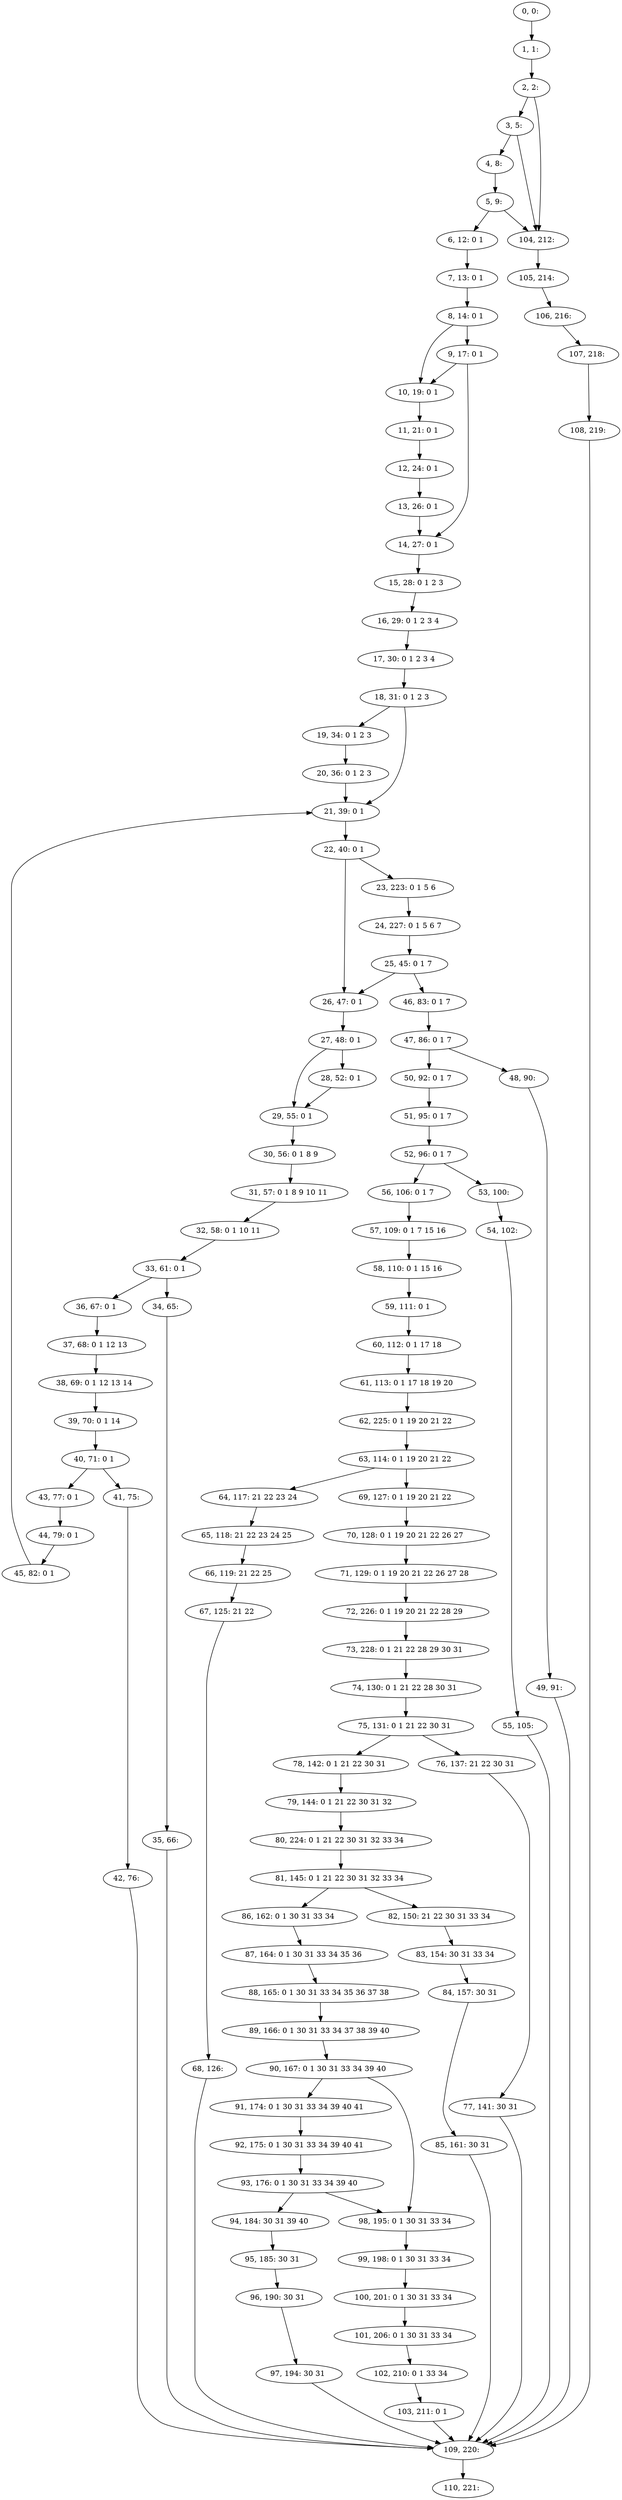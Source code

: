 digraph G {
0[label="0, 0: "];
1[label="1, 1: "];
2[label="2, 2: "];
3[label="3, 5: "];
4[label="4, 8: "];
5[label="5, 9: "];
6[label="6, 12: 0 1 "];
7[label="7, 13: 0 1 "];
8[label="8, 14: 0 1 "];
9[label="9, 17: 0 1 "];
10[label="10, 19: 0 1 "];
11[label="11, 21: 0 1 "];
12[label="12, 24: 0 1 "];
13[label="13, 26: 0 1 "];
14[label="14, 27: 0 1 "];
15[label="15, 28: 0 1 2 3 "];
16[label="16, 29: 0 1 2 3 4 "];
17[label="17, 30: 0 1 2 3 4 "];
18[label="18, 31: 0 1 2 3 "];
19[label="19, 34: 0 1 2 3 "];
20[label="20, 36: 0 1 2 3 "];
21[label="21, 39: 0 1 "];
22[label="22, 40: 0 1 "];
23[label="23, 223: 0 1 5 6 "];
24[label="24, 227: 0 1 5 6 7 "];
25[label="25, 45: 0 1 7 "];
26[label="26, 47: 0 1 "];
27[label="27, 48: 0 1 "];
28[label="28, 52: 0 1 "];
29[label="29, 55: 0 1 "];
30[label="30, 56: 0 1 8 9 "];
31[label="31, 57: 0 1 8 9 10 11 "];
32[label="32, 58: 0 1 10 11 "];
33[label="33, 61: 0 1 "];
34[label="34, 65: "];
35[label="35, 66: "];
36[label="36, 67: 0 1 "];
37[label="37, 68: 0 1 12 13 "];
38[label="38, 69: 0 1 12 13 14 "];
39[label="39, 70: 0 1 14 "];
40[label="40, 71: 0 1 "];
41[label="41, 75: "];
42[label="42, 76: "];
43[label="43, 77: 0 1 "];
44[label="44, 79: 0 1 "];
45[label="45, 82: 0 1 "];
46[label="46, 83: 0 1 7 "];
47[label="47, 86: 0 1 7 "];
48[label="48, 90: "];
49[label="49, 91: "];
50[label="50, 92: 0 1 7 "];
51[label="51, 95: 0 1 7 "];
52[label="52, 96: 0 1 7 "];
53[label="53, 100: "];
54[label="54, 102: "];
55[label="55, 105: "];
56[label="56, 106: 0 1 7 "];
57[label="57, 109: 0 1 7 15 16 "];
58[label="58, 110: 0 1 15 16 "];
59[label="59, 111: 0 1 "];
60[label="60, 112: 0 1 17 18 "];
61[label="61, 113: 0 1 17 18 19 20 "];
62[label="62, 225: 0 1 19 20 21 22 "];
63[label="63, 114: 0 1 19 20 21 22 "];
64[label="64, 117: 21 22 23 24 "];
65[label="65, 118: 21 22 23 24 25 "];
66[label="66, 119: 21 22 25 "];
67[label="67, 125: 21 22 "];
68[label="68, 126: "];
69[label="69, 127: 0 1 19 20 21 22 "];
70[label="70, 128: 0 1 19 20 21 22 26 27 "];
71[label="71, 129: 0 1 19 20 21 22 26 27 28 "];
72[label="72, 226: 0 1 19 20 21 22 28 29 "];
73[label="73, 228: 0 1 21 22 28 29 30 31 "];
74[label="74, 130: 0 1 21 22 28 30 31 "];
75[label="75, 131: 0 1 21 22 30 31 "];
76[label="76, 137: 21 22 30 31 "];
77[label="77, 141: 30 31 "];
78[label="78, 142: 0 1 21 22 30 31 "];
79[label="79, 144: 0 1 21 22 30 31 32 "];
80[label="80, 224: 0 1 21 22 30 31 32 33 34 "];
81[label="81, 145: 0 1 21 22 30 31 32 33 34 "];
82[label="82, 150: 21 22 30 31 33 34 "];
83[label="83, 154: 30 31 33 34 "];
84[label="84, 157: 30 31 "];
85[label="85, 161: 30 31 "];
86[label="86, 162: 0 1 30 31 33 34 "];
87[label="87, 164: 0 1 30 31 33 34 35 36 "];
88[label="88, 165: 0 1 30 31 33 34 35 36 37 38 "];
89[label="89, 166: 0 1 30 31 33 34 37 38 39 40 "];
90[label="90, 167: 0 1 30 31 33 34 39 40 "];
91[label="91, 174: 0 1 30 31 33 34 39 40 41 "];
92[label="92, 175: 0 1 30 31 33 34 39 40 41 "];
93[label="93, 176: 0 1 30 31 33 34 39 40 "];
94[label="94, 184: 30 31 39 40 "];
95[label="95, 185: 30 31 "];
96[label="96, 190: 30 31 "];
97[label="97, 194: 30 31 "];
98[label="98, 195: 0 1 30 31 33 34 "];
99[label="99, 198: 0 1 30 31 33 34 "];
100[label="100, 201: 0 1 30 31 33 34 "];
101[label="101, 206: 0 1 30 31 33 34 "];
102[label="102, 210: 0 1 33 34 "];
103[label="103, 211: 0 1 "];
104[label="104, 212: "];
105[label="105, 214: "];
106[label="106, 216: "];
107[label="107, 218: "];
108[label="108, 219: "];
109[label="109, 220: "];
110[label="110, 221: "];
0->1 ;
1->2 ;
2->3 ;
2->104 ;
3->4 ;
3->104 ;
4->5 ;
5->6 ;
5->104 ;
6->7 ;
7->8 ;
8->9 ;
8->10 ;
9->10 ;
9->14 ;
10->11 ;
11->12 ;
12->13 ;
13->14 ;
14->15 ;
15->16 ;
16->17 ;
17->18 ;
18->19 ;
18->21 ;
19->20 ;
20->21 ;
21->22 ;
22->23 ;
22->26 ;
23->24 ;
24->25 ;
25->26 ;
25->46 ;
26->27 ;
27->28 ;
27->29 ;
28->29 ;
29->30 ;
30->31 ;
31->32 ;
32->33 ;
33->34 ;
33->36 ;
34->35 ;
35->109 ;
36->37 ;
37->38 ;
38->39 ;
39->40 ;
40->41 ;
40->43 ;
41->42 ;
42->109 ;
43->44 ;
44->45 ;
45->21 ;
46->47 ;
47->48 ;
47->50 ;
48->49 ;
49->109 ;
50->51 ;
51->52 ;
52->53 ;
52->56 ;
53->54 ;
54->55 ;
55->109 ;
56->57 ;
57->58 ;
58->59 ;
59->60 ;
60->61 ;
61->62 ;
62->63 ;
63->64 ;
63->69 ;
64->65 ;
65->66 ;
66->67 ;
67->68 ;
68->109 ;
69->70 ;
70->71 ;
71->72 ;
72->73 ;
73->74 ;
74->75 ;
75->76 ;
75->78 ;
76->77 ;
77->109 ;
78->79 ;
79->80 ;
80->81 ;
81->82 ;
81->86 ;
82->83 ;
83->84 ;
84->85 ;
85->109 ;
86->87 ;
87->88 ;
88->89 ;
89->90 ;
90->91 ;
90->98 ;
91->92 ;
92->93 ;
93->94 ;
93->98 ;
94->95 ;
95->96 ;
96->97 ;
97->109 ;
98->99 ;
99->100 ;
100->101 ;
101->102 ;
102->103 ;
103->109 ;
104->105 ;
105->106 ;
106->107 ;
107->108 ;
108->109 ;
109->110 ;
}
